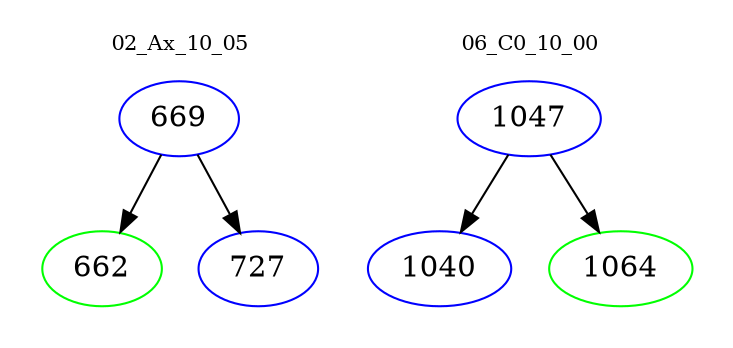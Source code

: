 digraph{
subgraph cluster_0 {
color = white
label = "02_Ax_10_05";
fontsize=10;
T0_669 [label="669", color="blue"]
T0_669 -> T0_662 [color="black"]
T0_662 [label="662", color="green"]
T0_669 -> T0_727 [color="black"]
T0_727 [label="727", color="blue"]
}
subgraph cluster_1 {
color = white
label = "06_C0_10_00";
fontsize=10;
T1_1047 [label="1047", color="blue"]
T1_1047 -> T1_1040 [color="black"]
T1_1040 [label="1040", color="blue"]
T1_1047 -> T1_1064 [color="black"]
T1_1064 [label="1064", color="green"]
}
}
